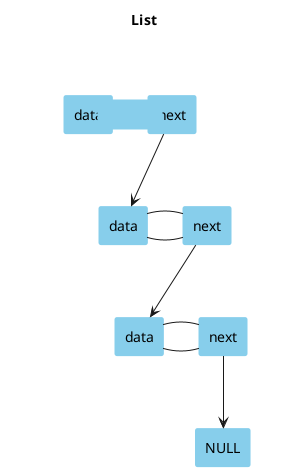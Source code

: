 @startuml
skinparam ComponentStyle rectangle

skinparam Rectangle {
    BorderColor transparent
    FontColor transparent
    FontSize 0
}
skinparam Component {
    BorderColor transparent
    BackgroundColor SkyBlue
}

title List
rectangle xxx {
rectangle h1 {
    component "data" as d1
    component "next" as n1

    d1-right[#SkyBlue,plain,thickness=30]-n1
    'n1-left-d1
}

rectangle h3 {
    component "data" as d3
    component "next" as n3

    d3-right-n3
    n3-left-d3
}

rectangle h2 {
    component "data" as d2
    component "next" as n2

    d2-right-n2
    n2-left-d2
}

}

xxx-down[hidden]-h2

n1-->d2
n2-->d3
n3-->[NULL]

@enduml
